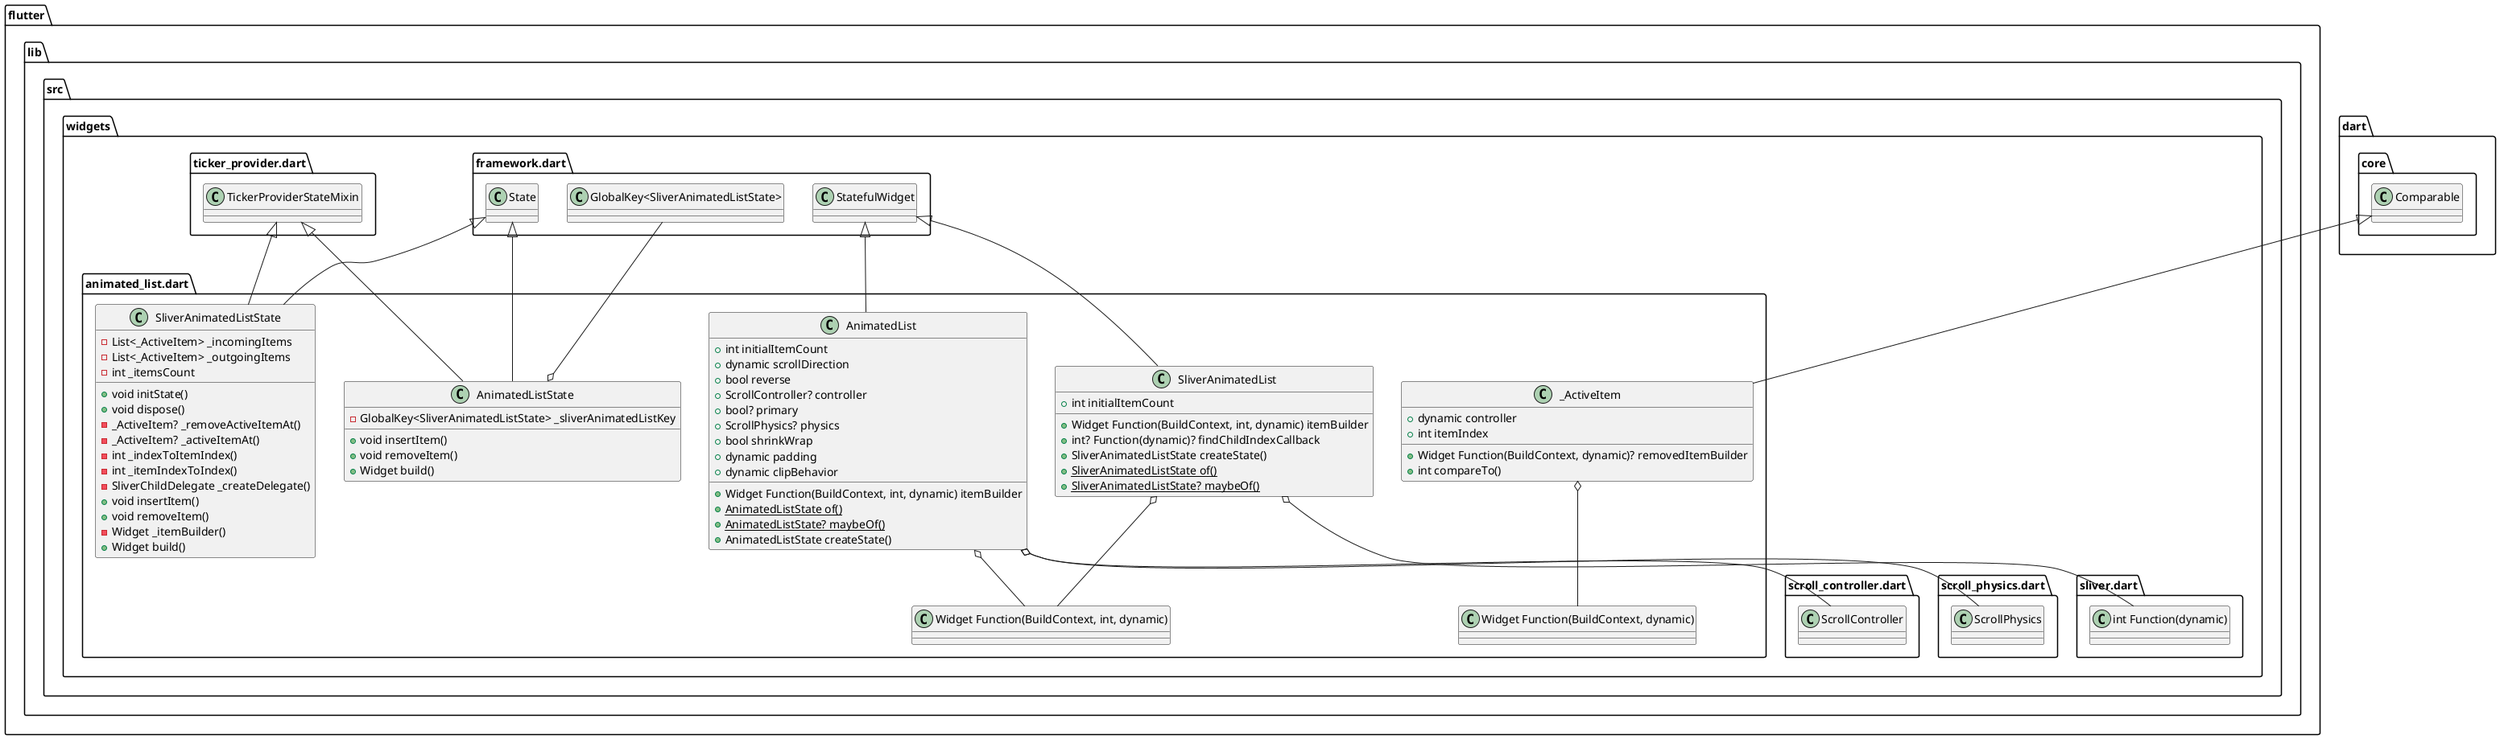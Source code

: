 @startuml
set namespaceSeparator ::

class "flutter::lib::src::widgets::animated_list.dart::_ActiveItem" {
  +dynamic controller
  +Widget Function(BuildContext, dynamic)? removedItemBuilder
  +int itemIndex
  +int compareTo()
}

"flutter::lib::src::widgets::animated_list.dart::_ActiveItem" o-- "flutter::lib::src::widgets::animated_list.dart::Widget Function(BuildContext, dynamic)"
"dart::core::Comparable" <|-- "flutter::lib::src::widgets::animated_list.dart::_ActiveItem"

class "flutter::lib::src::widgets::animated_list.dart::AnimatedList" {
  +Widget Function(BuildContext, int, dynamic) itemBuilder
  +int initialItemCount
  +dynamic scrollDirection
  +bool reverse
  +ScrollController? controller
  +bool? primary
  +ScrollPhysics? physics
  +bool shrinkWrap
  +dynamic padding
  +dynamic clipBehavior
  {static} +AnimatedListState of()
  {static} +AnimatedListState? maybeOf()
  +AnimatedListState createState()
}

"flutter::lib::src::widgets::animated_list.dart::AnimatedList" o-- "flutter::lib::src::widgets::animated_list.dart::Widget Function(BuildContext, int, dynamic)"
"flutter::lib::src::widgets::animated_list.dart::AnimatedList" o-- "flutter::lib::src::widgets::scroll_controller.dart::ScrollController"
"flutter::lib::src::widgets::animated_list.dart::AnimatedList" o-- "flutter::lib::src::widgets::scroll_physics.dart::ScrollPhysics"
"flutter::lib::src::widgets::framework.dart::StatefulWidget" <|-- "flutter::lib::src::widgets::animated_list.dart::AnimatedList"

class "flutter::lib::src::widgets::animated_list.dart::AnimatedListState" {
  -GlobalKey<SliverAnimatedListState> _sliverAnimatedListKey
  +void insertItem()
  +void removeItem()
  +Widget build()
}

"flutter::lib::src::widgets::animated_list.dart::AnimatedListState" o-- "flutter::lib::src::widgets::framework.dart::GlobalKey<SliverAnimatedListState>"
"flutter::lib::src::widgets::framework.dart::State" <|-- "flutter::lib::src::widgets::animated_list.dart::AnimatedListState"
"flutter::lib::src::widgets::ticker_provider.dart::TickerProviderStateMixin" <|-- "flutter::lib::src::widgets::animated_list.dart::AnimatedListState"

class "flutter::lib::src::widgets::animated_list.dart::SliverAnimatedList" {
  +Widget Function(BuildContext, int, dynamic) itemBuilder
  +int? Function(dynamic)? findChildIndexCallback
  +int initialItemCount
  +SliverAnimatedListState createState()
  {static} +SliverAnimatedListState of()
  {static} +SliverAnimatedListState? maybeOf()
}

"flutter::lib::src::widgets::animated_list.dart::SliverAnimatedList" o-- "flutter::lib::src::widgets::animated_list.dart::Widget Function(BuildContext, int, dynamic)"
"flutter::lib::src::widgets::animated_list.dart::SliverAnimatedList" o-- "flutter::lib::src::widgets::sliver.dart::int Function(dynamic)"
"flutter::lib::src::widgets::framework.dart::StatefulWidget" <|-- "flutter::lib::src::widgets::animated_list.dart::SliverAnimatedList"

class "flutter::lib::src::widgets::animated_list.dart::SliverAnimatedListState" {
  -List<_ActiveItem> _incomingItems
  -List<_ActiveItem> _outgoingItems
  -int _itemsCount
  +void initState()
  +void dispose()
  -_ActiveItem? _removeActiveItemAt()
  -_ActiveItem? _activeItemAt()
  -int _indexToItemIndex()
  -int _itemIndexToIndex()
  -SliverChildDelegate _createDelegate()
  +void insertItem()
  +void removeItem()
  -Widget _itemBuilder()
  +Widget build()
}

"flutter::lib::src::widgets::framework.dart::State" <|-- "flutter::lib::src::widgets::animated_list.dart::SliverAnimatedListState"
"flutter::lib::src::widgets::ticker_provider.dart::TickerProviderStateMixin" <|-- "flutter::lib::src::widgets::animated_list.dart::SliverAnimatedListState"


@enduml